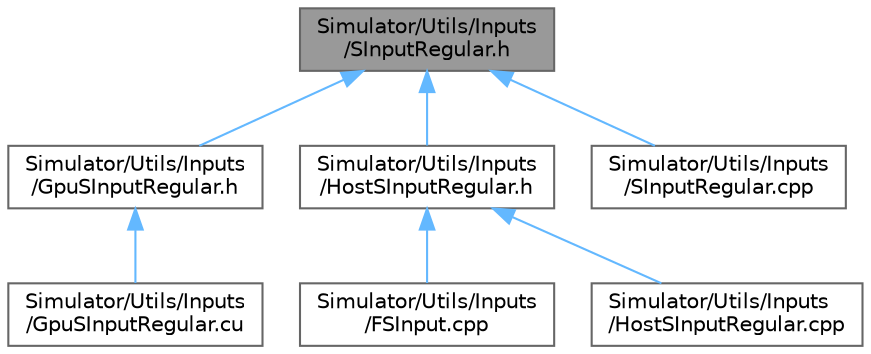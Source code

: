 digraph "Simulator/Utils/Inputs/SInputRegular.h"
{
 // LATEX_PDF_SIZE
  bgcolor="transparent";
  edge [fontname=Helvetica,fontsize=10,labelfontname=Helvetica,labelfontsize=10];
  node [fontname=Helvetica,fontsize=10,shape=box,height=0.2,width=0.4];
  Node1 [id="Node000001",label="Simulator/Utils/Inputs\l/SInputRegular.h",height=0.2,width=0.4,color="gray40", fillcolor="grey60", style="filled", fontcolor="black",tooltip="A class that performs stimulus input (implementation Regular)."];
  Node1 -> Node2 [id="edge1_Node000001_Node000002",dir="back",color="steelblue1",style="solid",tooltip=" "];
  Node2 [id="Node000002",label="Simulator/Utils/Inputs\l/GpuSInputRegular.h",height=0.2,width=0.4,color="grey40", fillcolor="white", style="filled",URL="$_gpu_s_input_regular_8h.html",tooltip="A class that performs stimulus input (implementation Regular on GPU)."];
  Node2 -> Node3 [id="edge2_Node000002_Node000003",dir="back",color="steelblue1",style="solid",tooltip=" "];
  Node3 [id="Node000003",label="Simulator/Utils/Inputs\l/GpuSInputRegular.cu",height=0.2,width=0.4,color="grey40", fillcolor="white", style="filled",URL="$_gpu_s_input_regular_8cu.html",tooltip="A class that performs stimulus input (implementation Regular) on GPU."];
  Node1 -> Node4 [id="edge3_Node000001_Node000004",dir="back",color="steelblue1",style="solid",tooltip=" "];
  Node4 [id="Node000004",label="Simulator/Utils/Inputs\l/HostSInputRegular.h",height=0.2,width=0.4,color="grey40", fillcolor="white", style="filled",URL="$_host_s_input_regular_8h.html",tooltip="A class that performs stimulus input (implementation Regular)."];
  Node4 -> Node5 [id="edge4_Node000004_Node000005",dir="back",color="steelblue1",style="solid",tooltip=" "];
  Node5 [id="Node000005",label="Simulator/Utils/Inputs\l/FSInput.cpp",height=0.2,width=0.4,color="grey40", fillcolor="white", style="filled",URL="$_f_s_input_8cpp.html",tooltip="A factoy class that creates an instance of stimulus input object."];
  Node4 -> Node6 [id="edge5_Node000004_Node000006",dir="back",color="steelblue1",style="solid",tooltip=" "];
  Node6 [id="Node000006",label="Simulator/Utils/Inputs\l/HostSInputRegular.cpp",height=0.2,width=0.4,color="grey40", fillcolor="white", style="filled",URL="$_host_s_input_regular_8cpp.html",tooltip="A class that performs stimulus input (implementation Regular)."];
  Node1 -> Node7 [id="edge6_Node000001_Node000007",dir="back",color="steelblue1",style="solid",tooltip=" "];
  Node7 [id="Node000007",label="Simulator/Utils/Inputs\l/SInputRegular.cpp",height=0.2,width=0.4,color="grey40", fillcolor="white", style="filled",URL="$_s_input_regular_8cpp.html",tooltip="A class that performs stimulus input (implementation Regular)."];
}
